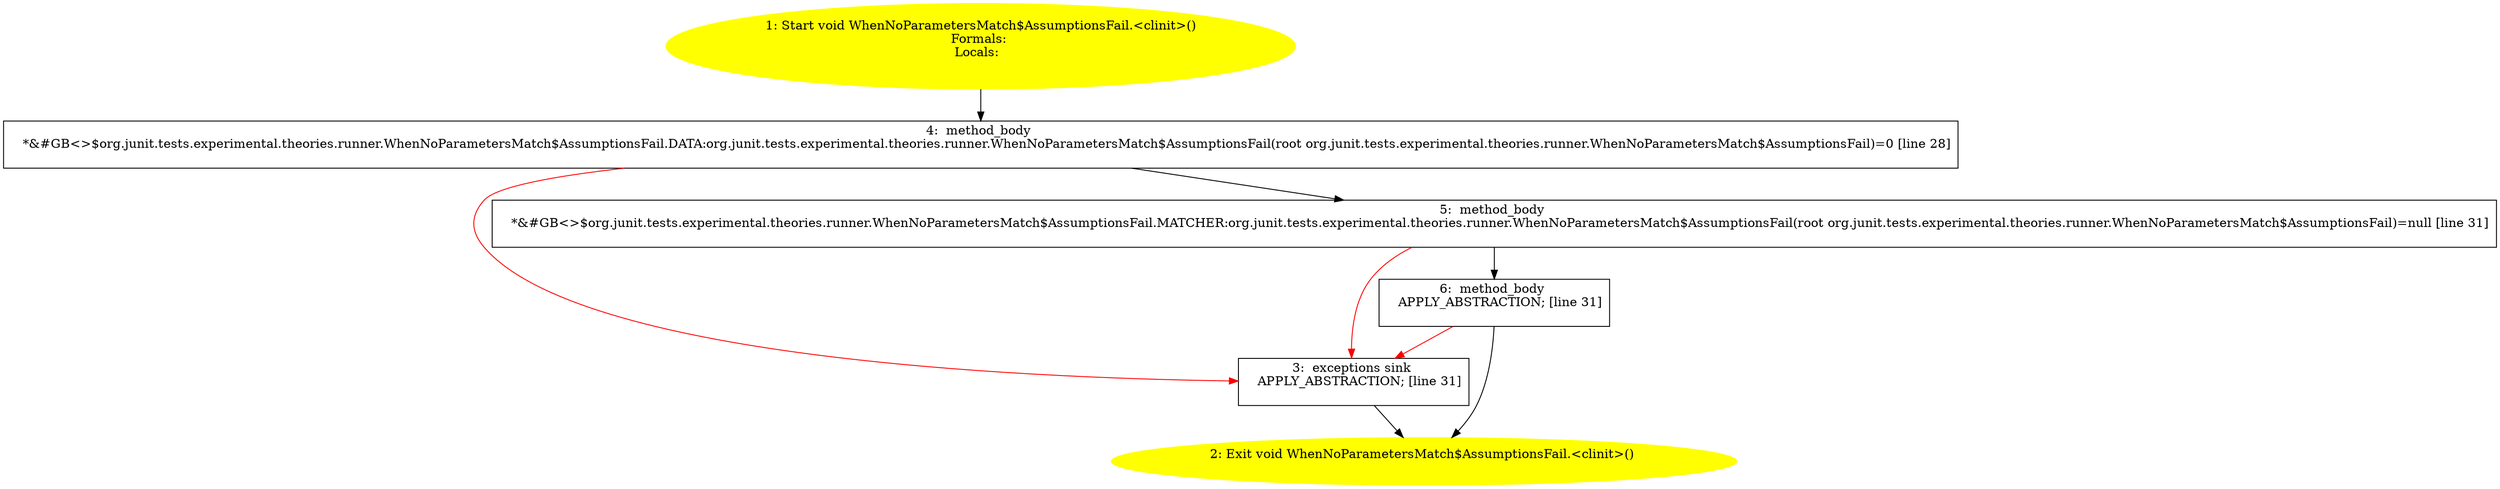 /* @generated */
digraph cfg {
"org.junit.tests.experimental.theories.runner.WhenNoParametersMatch$AssumptionsFail.<clinit>():void.112a8da3bea5cf6cfbc70b1a04dd8a54_1" [label="1: Start void WhenNoParametersMatch$AssumptionsFail.<clinit>()\nFormals: \nLocals:  \n  " color=yellow style=filled]
	

	 "org.junit.tests.experimental.theories.runner.WhenNoParametersMatch$AssumptionsFail.<clinit>():void.112a8da3bea5cf6cfbc70b1a04dd8a54_1" -> "org.junit.tests.experimental.theories.runner.WhenNoParametersMatch$AssumptionsFail.<clinit>():void.112a8da3bea5cf6cfbc70b1a04dd8a54_4" ;
"org.junit.tests.experimental.theories.runner.WhenNoParametersMatch$AssumptionsFail.<clinit>():void.112a8da3bea5cf6cfbc70b1a04dd8a54_2" [label="2: Exit void WhenNoParametersMatch$AssumptionsFail.<clinit>() \n  " color=yellow style=filled]
	

"org.junit.tests.experimental.theories.runner.WhenNoParametersMatch$AssumptionsFail.<clinit>():void.112a8da3bea5cf6cfbc70b1a04dd8a54_3" [label="3:  exceptions sink \n   APPLY_ABSTRACTION; [line 31]\n " shape="box"]
	

	 "org.junit.tests.experimental.theories.runner.WhenNoParametersMatch$AssumptionsFail.<clinit>():void.112a8da3bea5cf6cfbc70b1a04dd8a54_3" -> "org.junit.tests.experimental.theories.runner.WhenNoParametersMatch$AssumptionsFail.<clinit>():void.112a8da3bea5cf6cfbc70b1a04dd8a54_2" ;
"org.junit.tests.experimental.theories.runner.WhenNoParametersMatch$AssumptionsFail.<clinit>():void.112a8da3bea5cf6cfbc70b1a04dd8a54_4" [label="4:  method_body \n   *&#GB<>$org.junit.tests.experimental.theories.runner.WhenNoParametersMatch$AssumptionsFail.DATA:org.junit.tests.experimental.theories.runner.WhenNoParametersMatch$AssumptionsFail(root org.junit.tests.experimental.theories.runner.WhenNoParametersMatch$AssumptionsFail)=0 [line 28]\n " shape="box"]
	

	 "org.junit.tests.experimental.theories.runner.WhenNoParametersMatch$AssumptionsFail.<clinit>():void.112a8da3bea5cf6cfbc70b1a04dd8a54_4" -> "org.junit.tests.experimental.theories.runner.WhenNoParametersMatch$AssumptionsFail.<clinit>():void.112a8da3bea5cf6cfbc70b1a04dd8a54_5" ;
	 "org.junit.tests.experimental.theories.runner.WhenNoParametersMatch$AssumptionsFail.<clinit>():void.112a8da3bea5cf6cfbc70b1a04dd8a54_4" -> "org.junit.tests.experimental.theories.runner.WhenNoParametersMatch$AssumptionsFail.<clinit>():void.112a8da3bea5cf6cfbc70b1a04dd8a54_3" [color="red" ];
"org.junit.tests.experimental.theories.runner.WhenNoParametersMatch$AssumptionsFail.<clinit>():void.112a8da3bea5cf6cfbc70b1a04dd8a54_5" [label="5:  method_body \n   *&#GB<>$org.junit.tests.experimental.theories.runner.WhenNoParametersMatch$AssumptionsFail.MATCHER:org.junit.tests.experimental.theories.runner.WhenNoParametersMatch$AssumptionsFail(root org.junit.tests.experimental.theories.runner.WhenNoParametersMatch$AssumptionsFail)=null [line 31]\n " shape="box"]
	

	 "org.junit.tests.experimental.theories.runner.WhenNoParametersMatch$AssumptionsFail.<clinit>():void.112a8da3bea5cf6cfbc70b1a04dd8a54_5" -> "org.junit.tests.experimental.theories.runner.WhenNoParametersMatch$AssumptionsFail.<clinit>():void.112a8da3bea5cf6cfbc70b1a04dd8a54_6" ;
	 "org.junit.tests.experimental.theories.runner.WhenNoParametersMatch$AssumptionsFail.<clinit>():void.112a8da3bea5cf6cfbc70b1a04dd8a54_5" -> "org.junit.tests.experimental.theories.runner.WhenNoParametersMatch$AssumptionsFail.<clinit>():void.112a8da3bea5cf6cfbc70b1a04dd8a54_3" [color="red" ];
"org.junit.tests.experimental.theories.runner.WhenNoParametersMatch$AssumptionsFail.<clinit>():void.112a8da3bea5cf6cfbc70b1a04dd8a54_6" [label="6:  method_body \n   APPLY_ABSTRACTION; [line 31]\n " shape="box"]
	

	 "org.junit.tests.experimental.theories.runner.WhenNoParametersMatch$AssumptionsFail.<clinit>():void.112a8da3bea5cf6cfbc70b1a04dd8a54_6" -> "org.junit.tests.experimental.theories.runner.WhenNoParametersMatch$AssumptionsFail.<clinit>():void.112a8da3bea5cf6cfbc70b1a04dd8a54_2" ;
	 "org.junit.tests.experimental.theories.runner.WhenNoParametersMatch$AssumptionsFail.<clinit>():void.112a8da3bea5cf6cfbc70b1a04dd8a54_6" -> "org.junit.tests.experimental.theories.runner.WhenNoParametersMatch$AssumptionsFail.<clinit>():void.112a8da3bea5cf6cfbc70b1a04dd8a54_3" [color="red" ];
}
